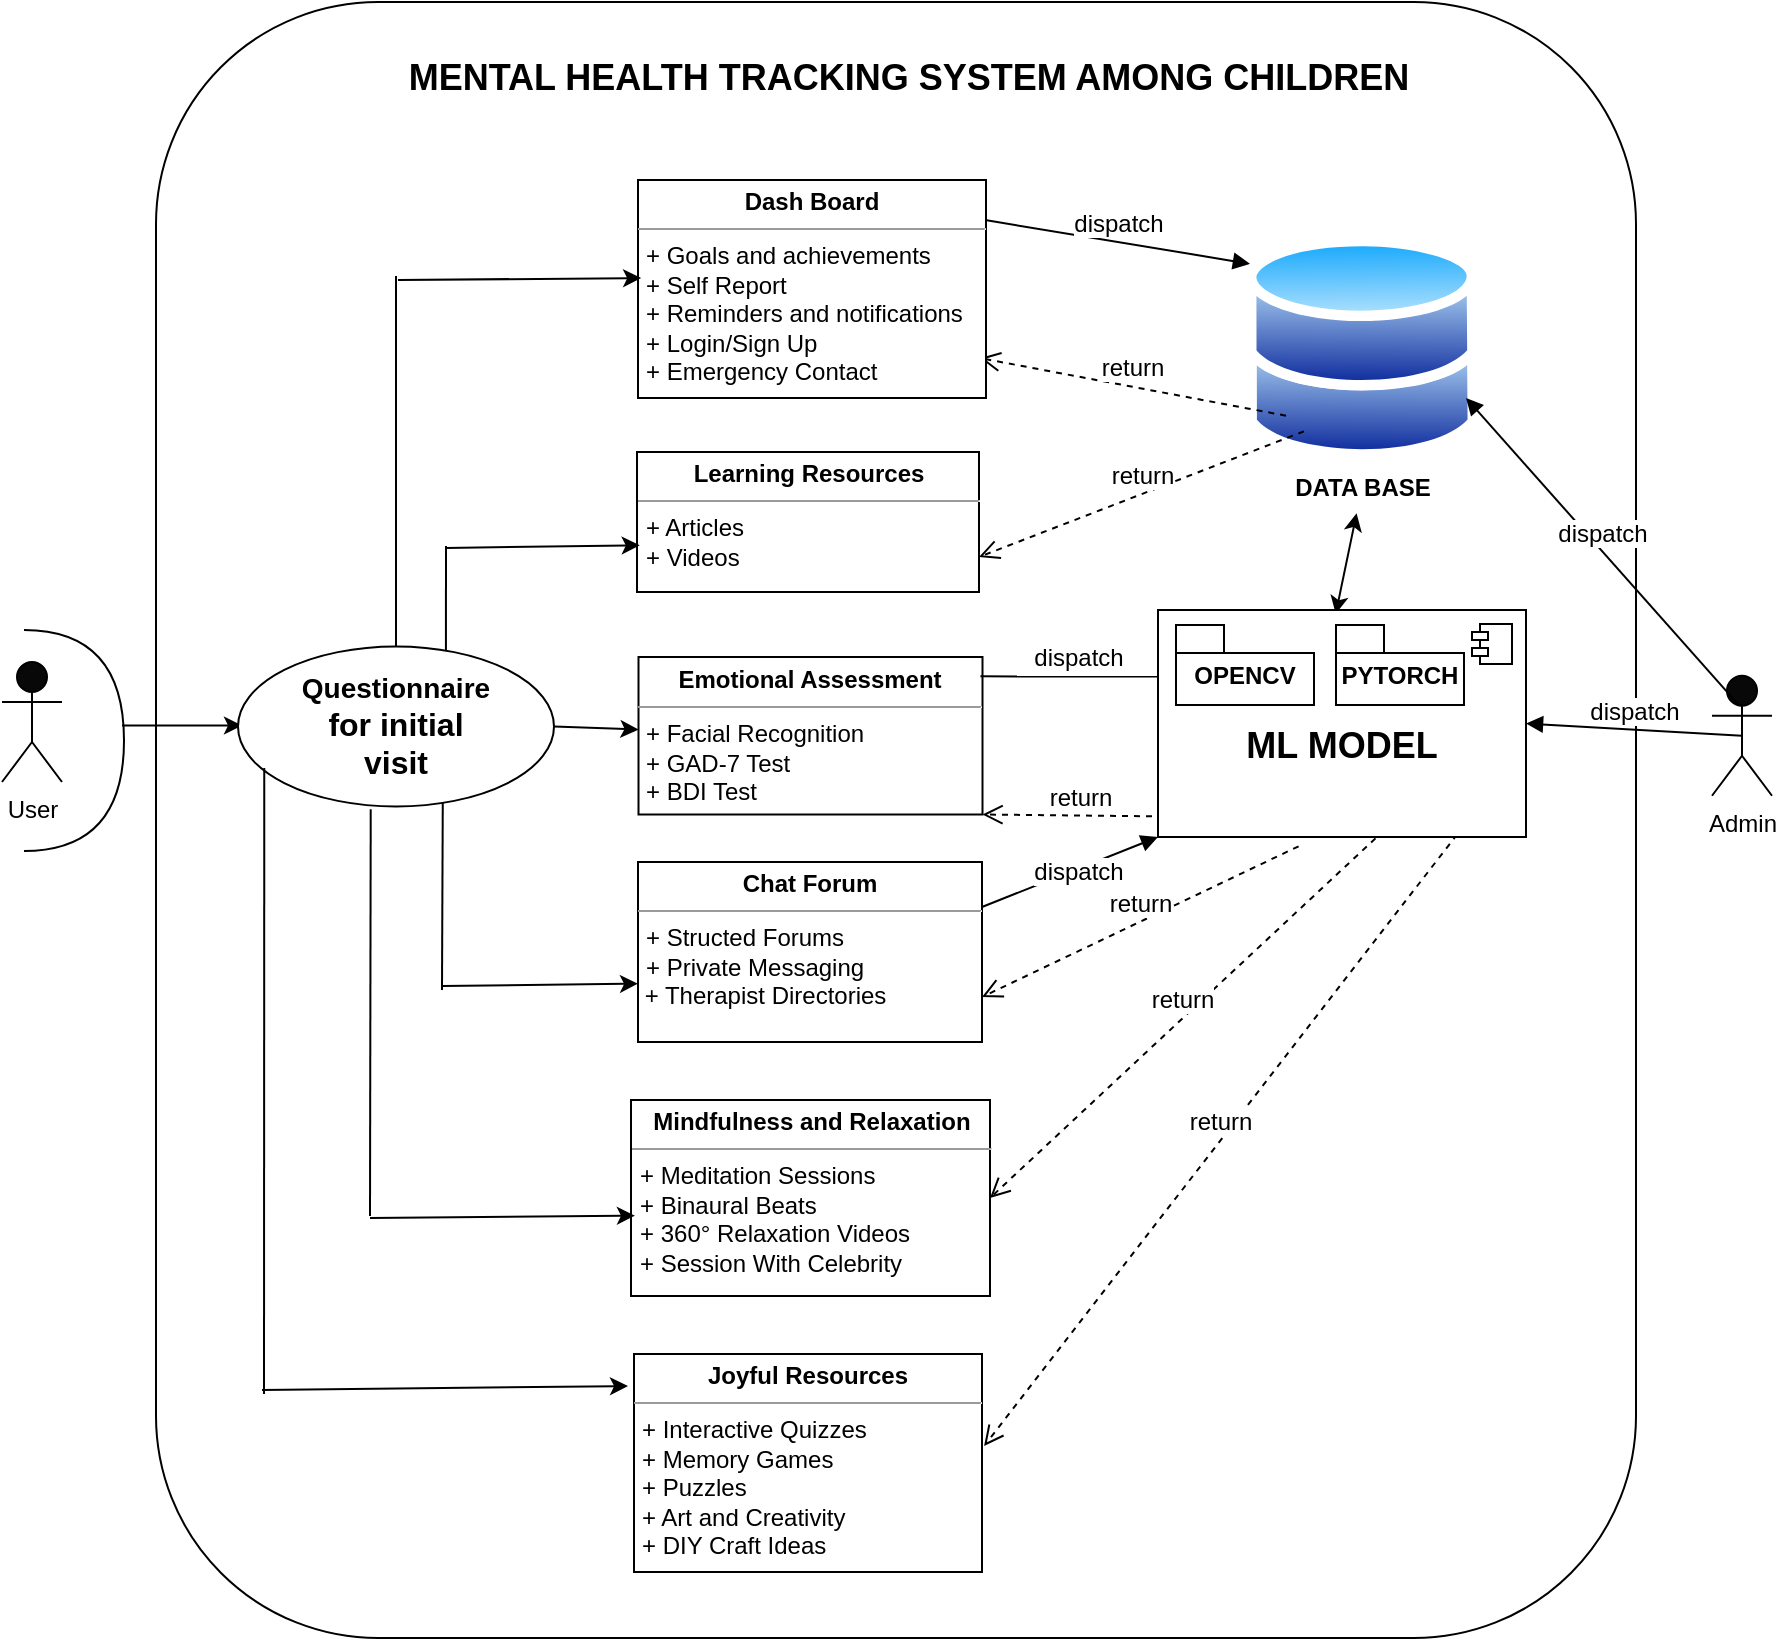 <mxfile version="21.8.0" type="github">
  <diagram id="7mHRUC17z__OCojrK_M-" name="Page-2">
    <mxGraphModel dx="1502" dy="568" grid="0" gridSize="10" guides="1" tooltips="1" connect="1" arrows="1" fold="1" page="1" pageScale="1" pageWidth="827" pageHeight="1169" math="0" shadow="0">
      <root>
        <mxCell id="0" />
        <mxCell id="1" parent="0" />
        <mxCell id="DO5StPmEbmpvMcrOVITN-93" value="" style="rounded=1;whiteSpace=wrap;html=1;sketch=0;strokeColor=default;align=center;verticalAlign=middle;fontFamily=Helvetica;fontSize=12;fontColor=default;fillColor=default;" vertex="1" parent="1">
          <mxGeometry x="109" y="116" width="740" height="818" as="geometry" />
        </mxCell>
        <mxCell id="DO5StPmEbmpvMcrOVITN-68" value="" style="html=1;points=[[0,0,0,0,5],[0,1,0,0,-5],[1,0,0,0,5],[1,1,0,0,-5]];perimeter=orthogonalPerimeter;outlineConnect=0;targetShapes=umlLifeline;portConstraint=eastwest;newEdgeStyle={&quot;curved&quot;:0,&quot;rounded&quot;:0};sketch=0;strokeColor=default;align=center;verticalAlign=middle;fontFamily=Helvetica;fontSize=12;fontColor=default;fillColor=default;" vertex="1" parent="1">
          <mxGeometry x="674" y="249.84" width="10" height="78" as="geometry" />
        </mxCell>
        <mxCell id="DO5StPmEbmpvMcrOVITN-53" value="" style="image;aspect=fixed;perimeter=ellipsePerimeter;html=1;align=center;shadow=0;dashed=0;spacingTop=3;image=img/lib/active_directory/databases.svg;" vertex="1" parent="1">
          <mxGeometry x="654" y="232" width="116" height="113.68" as="geometry" />
        </mxCell>
        <mxCell id="DO5StPmEbmpvMcrOVITN-79" value="" style="html=1;points=[[0,0,0,0,5],[0,1,0,0,-5],[1,0,0,0,5],[1,1,0,0,-5]];perimeter=orthogonalPerimeter;outlineConnect=0;targetShapes=umlLifeline;portConstraint=eastwest;newEdgeStyle={&quot;curved&quot;:0,&quot;rounded&quot;:0};sketch=0;strokeColor=default;align=center;verticalAlign=middle;fontFamily=Helvetica;fontSize=12;fontColor=default;fillColor=default;" vertex="1" parent="1">
          <mxGeometry x="779" y="448.5" width="10" height="80" as="geometry" />
        </mxCell>
        <mxCell id="DO5StPmEbmpvMcrOVITN-80" value="dispatch" style="html=1;verticalAlign=bottom;endArrow=block;curved=0;rounded=0;entryX=0;entryY=1;entryDx=0;entryDy=0;fontFamily=Helvetica;fontSize=12;fontColor=default;exitX=1;exitY=0.25;exitDx=0;exitDy=0;" edge="1" target="DO5StPmEbmpvMcrOVITN-49" parent="1" source="DO5StPmEbmpvMcrOVITN-31">
          <mxGeometry x="0.011" y="-10" relative="1" as="geometry">
            <mxPoint x="711.47" y="464" as="sourcePoint" />
            <mxPoint as="offset" />
          </mxGeometry>
        </mxCell>
        <mxCell id="DO5StPmEbmpvMcrOVITN-81" value="return" style="html=1;verticalAlign=bottom;endArrow=open;dashed=1;endSize=8;curved=0;rounded=0;exitX=0.382;exitY=1.041;exitDx=0;exitDy=0;fontFamily=Helvetica;fontSize=12;fontColor=default;entryX=1;entryY=0.75;entryDx=0;entryDy=0;exitPerimeter=0;" edge="1" source="DO5StPmEbmpvMcrOVITN-49" parent="1" target="DO5StPmEbmpvMcrOVITN-31">
          <mxGeometry relative="1" as="geometry">
            <mxPoint x="560.002" y="634.53" as="targetPoint" />
          </mxGeometry>
        </mxCell>
        <mxCell id="DO5StPmEbmpvMcrOVITN-69" value="dispatch" style="html=1;verticalAlign=bottom;endArrow=block;curved=0;rounded=0;entryX=0.017;entryY=0.131;entryDx=0;entryDy=0;fontFamily=Helvetica;fontSize=12;fontColor=default;exitX=1.002;exitY=0.185;exitDx=0;exitDy=0;exitPerimeter=0;entryPerimeter=0;" edge="1" target="DO5StPmEbmpvMcrOVITN-53" parent="1" source="DO5StPmEbmpvMcrOVITN-20">
          <mxGeometry relative="1" as="geometry">
            <mxPoint x="604" y="275.16" as="sourcePoint" />
          </mxGeometry>
        </mxCell>
        <mxCell id="DO5StPmEbmpvMcrOVITN-70" value="return" style="html=1;verticalAlign=bottom;endArrow=open;dashed=1;endSize=8;curved=0;rounded=0;exitX=0;exitY=1;exitDx=0;exitDy=-5;fontFamily=Helvetica;fontSize=12;fontColor=default;entryX=0.983;entryY=0.817;entryDx=0;entryDy=0;entryPerimeter=0;" edge="1" source="DO5StPmEbmpvMcrOVITN-68" parent="1" target="DO5StPmEbmpvMcrOVITN-20">
          <mxGeometry relative="1" as="geometry">
            <mxPoint x="604" y="345.16" as="targetPoint" />
          </mxGeometry>
        </mxCell>
        <mxCell id="DO5StPmEbmpvMcrOVITN-60" value="" style="html=1;points=[[0,0,0,0,5],[0,1,0,0,-5],[1,0,0,0,5],[1,1,0,0,-5]];perimeter=orthogonalPerimeter;outlineConnect=0;targetShapes=umlLifeline;portConstraint=eastwest;newEdgeStyle={&quot;curved&quot;:0,&quot;rounded&quot;:0};sketch=0;strokeColor=default;align=center;verticalAlign=middle;fontFamily=Helvetica;fontSize=12;fontColor=default;fillColor=default;" vertex="1" parent="1">
          <mxGeometry x="619" y="448.25" width="10" height="80" as="geometry" />
        </mxCell>
        <mxCell id="DO5StPmEbmpvMcrOVITN-1" value="User" style="shape=umlActor;verticalLabelPosition=bottom;verticalAlign=top;html=1;fillColor=#080808;" vertex="1" parent="1">
          <mxGeometry x="32" y="446" width="30" height="60" as="geometry" />
        </mxCell>
        <mxCell id="DO5StPmEbmpvMcrOVITN-11" value="" style="shape=requiredInterface;html=1;verticalLabelPosition=bottom;sketch=0;" vertex="1" parent="1">
          <mxGeometry x="43" y="430" width="50" height="110.5" as="geometry" />
        </mxCell>
        <mxCell id="DO5StPmEbmpvMcrOVITN-13" value="" style="endArrow=classic;html=1;rounded=0;" edge="1" parent="1">
          <mxGeometry width="50" height="50" relative="1" as="geometry">
            <mxPoint x="92" y="477.75" as="sourcePoint" />
            <mxPoint x="152" y="477.75" as="targetPoint" />
          </mxGeometry>
        </mxCell>
        <mxCell id="DO5StPmEbmpvMcrOVITN-16" value="&lt;div style=&quot;&quot;&gt;&lt;b style=&quot;background-color: initial;&quot;&gt;&lt;font style=&quot;font-size: 14px;&quot;&gt;Questionnaire&lt;/font&gt;&lt;/b&gt;&lt;/div&gt;&lt;b&gt;&lt;font size=&quot;3&quot;&gt;&lt;div style=&quot;&quot;&gt;&lt;b style=&quot;background-color: initial;&quot;&gt;for initial&lt;/b&gt;&lt;/div&gt;&lt;div style=&quot;&quot;&gt;&lt;b style=&quot;background-color: initial;&quot;&gt;visit&lt;/b&gt;&lt;/div&gt;&lt;/font&gt;&lt;/b&gt;" style="ellipse;whiteSpace=wrap;html=1;align=center;" vertex="1" parent="1">
          <mxGeometry x="150" y="438.25" width="158" height="80" as="geometry" />
        </mxCell>
        <mxCell id="DO5StPmEbmpvMcrOVITN-20" value="&lt;p style=&quot;margin:0px;margin-top:4px;text-align:center;&quot;&gt;&lt;b&gt;Dash Board&lt;/b&gt;&lt;/p&gt;&lt;hr size=&quot;1&quot;&gt;&lt;p style=&quot;margin:0px;margin-left:4px;&quot;&gt;+ Goals and achievements&lt;/p&gt;&lt;p style=&quot;margin:0px;margin-left:4px;&quot;&gt;+ Self Report&lt;/p&gt;&lt;p style=&quot;margin:0px;margin-left:4px;&quot;&gt;+ Reminders and notifications&lt;/p&gt;&lt;p style=&quot;margin:0px;margin-left:4px;&quot;&gt;+ Login/Sign Up&lt;/p&gt;&lt;p style=&quot;margin:0px;margin-left:4px;&quot;&gt;+ Emergency Contact&lt;/p&gt;&lt;p style=&quot;margin:0px;margin-left:4px;&quot;&gt;&lt;br&gt;&lt;/p&gt;" style="verticalAlign=top;align=left;overflow=fill;fontSize=12;fontFamily=Helvetica;html=1;whiteSpace=wrap;" vertex="1" parent="1">
          <mxGeometry x="350" y="205" width="174" height="109" as="geometry" />
        </mxCell>
        <mxCell id="DO5StPmEbmpvMcrOVITN-29" value="&lt;p style=&quot;margin:0px;margin-top:4px;text-align:center;&quot;&gt;&lt;b&gt;Learning Resources&lt;/b&gt;&lt;/p&gt;&lt;hr size=&quot;1&quot;&gt;&lt;p style=&quot;margin:0px;margin-left:4px;&quot;&gt;+ Articles&lt;/p&gt;&lt;p style=&quot;margin:0px;margin-left:4px;&quot;&gt;+ Videos&lt;/p&gt;&lt;p style=&quot;margin:0px;margin-left:4px;&quot;&gt;&lt;br&gt;&lt;/p&gt;" style="verticalAlign=top;align=left;overflow=fill;fontSize=12;fontFamily=Helvetica;html=1;whiteSpace=wrap;" vertex="1" parent="1">
          <mxGeometry x="349.5" y="341" width="171" height="70" as="geometry" />
        </mxCell>
        <mxCell id="DO5StPmEbmpvMcrOVITN-30" value="&lt;p style=&quot;margin:0px;margin-top:4px;text-align:center;&quot;&gt;&lt;b&gt;Emotional Assessment&lt;/b&gt;&lt;/p&gt;&lt;hr size=&quot;1&quot;&gt;&lt;p style=&quot;margin:0px;margin-left:4px;&quot;&gt;+ Facial Recognition&lt;/p&gt;&lt;p style=&quot;margin:0px;margin-left:4px;&quot;&gt;+ GAD-7 Test&lt;/p&gt;&lt;p style=&quot;margin:0px;margin-left:4px;&quot;&gt;+ BDI Test&lt;/p&gt;&lt;p style=&quot;margin:0px;margin-left:4px;&quot;&gt;&lt;br&gt;&lt;/p&gt;" style="verticalAlign=top;align=left;overflow=fill;fontSize=12;fontFamily=Helvetica;html=1;whiteSpace=wrap;" vertex="1" parent="1">
          <mxGeometry x="350.25" y="443.5" width="172" height="78.75" as="geometry" />
        </mxCell>
        <mxCell id="DO5StPmEbmpvMcrOVITN-31" value="&lt;p style=&quot;margin:0px;margin-top:4px;text-align:center;&quot;&gt;&lt;b&gt;Chat Forum&lt;/b&gt;&lt;/p&gt;&lt;hr size=&quot;1&quot;&gt;&lt;p style=&quot;margin:0px;margin-left:4px;&quot;&gt;+ Structed Forums&lt;/p&gt;&lt;p style=&quot;margin:0px;margin-left:4px;&quot;&gt;+ Private Messaging&lt;/p&gt;&amp;nbsp;+ Therapist Directories&lt;p style=&quot;margin:0px;margin-left:4px;&quot;&gt;&lt;br&gt;&lt;/p&gt;" style="verticalAlign=top;align=left;overflow=fill;fontSize=12;fontFamily=Helvetica;html=1;whiteSpace=wrap;" vertex="1" parent="1">
          <mxGeometry x="350" y="546" width="172" height="90" as="geometry" />
        </mxCell>
        <mxCell id="DO5StPmEbmpvMcrOVITN-33" value="&lt;p style=&quot;margin:0px;margin-top:4px;text-align:center;&quot;&gt;&lt;b&gt;Mindfulness and Relaxation&lt;/b&gt;&lt;br&gt;&lt;/p&gt;&lt;hr size=&quot;1&quot;&gt;&lt;p style=&quot;margin:0px;margin-left:4px;&quot;&gt;+ Meditation Sessions&lt;/p&gt;&lt;p style=&quot;margin:0px;margin-left:4px;&quot;&gt;+ Binaural Beats&lt;/p&gt;&lt;p style=&quot;margin:0px;margin-left:4px;&quot;&gt;+ 360° Relaxation Videos&lt;/p&gt;&lt;p style=&quot;margin:0px;margin-left:4px;&quot;&gt;+ Session With Celebrity&lt;/p&gt;" style="verticalAlign=top;align=left;overflow=fill;fontSize=12;fontFamily=Helvetica;html=1;whiteSpace=wrap;" vertex="1" parent="1">
          <mxGeometry x="346.5" y="665" width="179.5" height="98" as="geometry" />
        </mxCell>
        <mxCell id="DO5StPmEbmpvMcrOVITN-41" value="" style="endArrow=classic;html=1;rounded=0;entryX=0.011;entryY=0.59;entryDx=0;entryDy=0;entryPerimeter=0;" edge="1" parent="1" target="DO5StPmEbmpvMcrOVITN-33">
          <mxGeometry width="50" height="50" relative="1" as="geometry">
            <mxPoint x="216" y="724" as="sourcePoint" />
            <mxPoint x="216.27" y="835.79" as="targetPoint" />
          </mxGeometry>
        </mxCell>
        <mxCell id="DO5StPmEbmpvMcrOVITN-42" value="" style="endArrow=none;html=1;rounded=0;exitX=0.42;exitY=1.017;exitDx=0;exitDy=0;exitPerimeter=0;" edge="1" parent="1" source="DO5StPmEbmpvMcrOVITN-16">
          <mxGeometry width="50" height="50" relative="1" as="geometry">
            <mxPoint x="373" y="715" as="sourcePoint" />
            <mxPoint x="216" y="723" as="targetPoint" />
          </mxGeometry>
        </mxCell>
        <mxCell id="DO5StPmEbmpvMcrOVITN-43" value="" style="endArrow=none;html=1;rounded=0;" edge="1" parent="1" source="DO5StPmEbmpvMcrOVITN-16">
          <mxGeometry width="50" height="50" relative="1" as="geometry">
            <mxPoint x="225" y="434" as="sourcePoint" />
            <mxPoint x="229" y="253" as="targetPoint" />
          </mxGeometry>
        </mxCell>
        <mxCell id="DO5StPmEbmpvMcrOVITN-44" value="" style="endArrow=classic;html=1;rounded=0;entryX=0.009;entryY=0.45;entryDx=0;entryDy=0;entryPerimeter=0;" edge="1" parent="1" target="DO5StPmEbmpvMcrOVITN-20">
          <mxGeometry width="50" height="50" relative="1" as="geometry">
            <mxPoint x="230" y="255" as="sourcePoint" />
            <mxPoint x="423" y="365" as="targetPoint" />
          </mxGeometry>
        </mxCell>
        <mxCell id="DO5StPmEbmpvMcrOVITN-45" value="" style="endArrow=none;html=1;rounded=0;exitX=0.658;exitY=0.027;exitDx=0;exitDy=0;exitPerimeter=0;" edge="1" parent="1" source="DO5StPmEbmpvMcrOVITN-16">
          <mxGeometry width="50" height="50" relative="1" as="geometry">
            <mxPoint x="373" y="415" as="sourcePoint" />
            <mxPoint x="254" y="388" as="targetPoint" />
          </mxGeometry>
        </mxCell>
        <mxCell id="DO5StPmEbmpvMcrOVITN-46" value="" style="endArrow=classic;html=1;rounded=0;entryX=0.008;entryY=0.666;entryDx=0;entryDy=0;entryPerimeter=0;" edge="1" parent="1" target="DO5StPmEbmpvMcrOVITN-29">
          <mxGeometry width="50" height="50" relative="1" as="geometry">
            <mxPoint x="254" y="389" as="sourcePoint" />
            <mxPoint x="423" y="365" as="targetPoint" />
          </mxGeometry>
        </mxCell>
        <mxCell id="DO5StPmEbmpvMcrOVITN-47" value="" style="endArrow=classic;html=1;rounded=0;exitX=1;exitY=0.5;exitDx=0;exitDy=0;" edge="1" parent="1" source="DO5StPmEbmpvMcrOVITN-16" target="DO5StPmEbmpvMcrOVITN-30">
          <mxGeometry width="50" height="50" relative="1" as="geometry">
            <mxPoint x="373" y="415" as="sourcePoint" />
            <mxPoint x="423" y="365" as="targetPoint" />
          </mxGeometry>
        </mxCell>
        <mxCell id="DO5StPmEbmpvMcrOVITN-48" value="&lt;p style=&quot;margin:0px;margin-top:4px;text-align:center;&quot;&gt;&lt;b&gt;Joyful Resources&lt;/b&gt;&lt;/p&gt;&lt;hr size=&quot;1&quot;&gt;&lt;p style=&quot;margin:0px;margin-left:4px;&quot;&gt;+ Interactive Quizzes&lt;/p&gt;&lt;p style=&quot;margin:0px;margin-left:4px;&quot;&gt;+ Memory Games&lt;/p&gt;&lt;p style=&quot;margin:0px;margin-left:4px;&quot;&gt;+ Puzzles&lt;/p&gt;&lt;p style=&quot;margin:0px;margin-left:4px;&quot;&gt;+ Art and Creativity&lt;/p&gt;&lt;p style=&quot;margin:0px;margin-left:4px;&quot;&gt;+ DIY Craft Ideas&lt;/p&gt;&lt;p style=&quot;margin:0px;margin-left:4px;&quot;&gt;&lt;br&gt;&lt;/p&gt;" style="verticalAlign=top;align=left;overflow=fill;fontSize=12;fontFamily=Helvetica;html=1;whiteSpace=wrap;" vertex="1" parent="1">
          <mxGeometry x="348" y="792" width="174" height="109" as="geometry" />
        </mxCell>
        <mxCell id="DO5StPmEbmpvMcrOVITN-54" value="&lt;b&gt;DATA BASE&lt;/b&gt;" style="text;html=1;align=center;verticalAlign=middle;resizable=0;points=[];autosize=1;strokeColor=none;fillColor=none;" vertex="1" parent="1">
          <mxGeometry x="669" y="345.68" width="86" height="26" as="geometry" />
        </mxCell>
        <mxCell id="DO5StPmEbmpvMcrOVITN-61" value="dispatch" style="html=1;verticalAlign=bottom;endArrow=block;curved=0;rounded=0;entryX=0;entryY=0;entryDx=0;entryDy=5;fontFamily=Helvetica;fontSize=12;fontColor=default;exitX=0.994;exitY=0.123;exitDx=0;exitDy=0;exitPerimeter=0;" edge="1" target="DO5StPmEbmpvMcrOVITN-60" parent="1" source="DO5StPmEbmpvMcrOVITN-30">
          <mxGeometry relative="1" as="geometry">
            <mxPoint x="522" y="446" as="sourcePoint" />
          </mxGeometry>
        </mxCell>
        <mxCell id="DO5StPmEbmpvMcrOVITN-62" value="return" style="html=1;verticalAlign=bottom;endArrow=open;dashed=1;endSize=8;curved=0;rounded=0;exitX=0;exitY=1;exitDx=0;exitDy=-5;fontFamily=Helvetica;fontSize=12;fontColor=default;entryX=1;entryY=1;entryDx=0;entryDy=0;" edge="1" source="DO5StPmEbmpvMcrOVITN-60" parent="1" target="DO5StPmEbmpvMcrOVITN-30">
          <mxGeometry relative="1" as="geometry">
            <mxPoint x="546.84" y="515.5" as="targetPoint" />
          </mxGeometry>
        </mxCell>
        <mxCell id="DO5StPmEbmpvMcrOVITN-64" value="" style="endArrow=classic;html=1;rounded=0;fontFamily=Helvetica;fontSize=12;fontColor=default;" edge="1" parent="1">
          <mxGeometry width="50" height="50" relative="1" as="geometry">
            <mxPoint x="162" y="810" as="sourcePoint" />
            <mxPoint x="345" y="808" as="targetPoint" />
          </mxGeometry>
        </mxCell>
        <mxCell id="DO5StPmEbmpvMcrOVITN-65" value="" style="endArrow=none;html=1;rounded=0;fontFamily=Helvetica;fontSize=12;fontColor=default;exitX=0;exitY=1;exitDx=0;exitDy=0;" edge="1" parent="1">
          <mxGeometry width="50" height="50" relative="1" as="geometry">
            <mxPoint x="163.139" y="499.004" as="sourcePoint" />
            <mxPoint x="163" y="812" as="targetPoint" />
          </mxGeometry>
        </mxCell>
        <mxCell id="DO5StPmEbmpvMcrOVITN-66" value="" style="endArrow=none;html=1;rounded=0;fontFamily=Helvetica;fontSize=12;fontColor=default;exitX=0.648;exitY=0.977;exitDx=0;exitDy=0;exitPerimeter=0;" edge="1" parent="1" source="DO5StPmEbmpvMcrOVITN-16">
          <mxGeometry width="50" height="50" relative="1" as="geometry">
            <mxPoint x="405" y="746" as="sourcePoint" />
            <mxPoint x="252" y="610" as="targetPoint" />
          </mxGeometry>
        </mxCell>
        <mxCell id="DO5StPmEbmpvMcrOVITN-67" value="" style="endArrow=classic;html=1;rounded=0;fontFamily=Helvetica;fontSize=12;fontColor=default;entryX=0;entryY=0.676;entryDx=0;entryDy=0;entryPerimeter=0;" edge="1" parent="1" target="DO5StPmEbmpvMcrOVITN-31">
          <mxGeometry width="50" height="50" relative="1" as="geometry">
            <mxPoint x="252" y="608" as="sourcePoint" />
            <mxPoint x="455" y="696" as="targetPoint" />
          </mxGeometry>
        </mxCell>
        <mxCell id="DO5StPmEbmpvMcrOVITN-72" value="Admin" style="shape=umlActor;verticalLabelPosition=bottom;verticalAlign=top;html=1;fillColor=#080808;" vertex="1" parent="1">
          <mxGeometry x="887" y="452.88" width="30" height="60" as="geometry" />
        </mxCell>
        <mxCell id="DO5StPmEbmpvMcrOVITN-75" value="dispatch" style="html=1;verticalAlign=bottom;endArrow=block;curved=0;rounded=0;fontFamily=Helvetica;fontSize=12;fontColor=default;entryX=1;entryY=0.75;entryDx=0;entryDy=0;exitX=0.447;exitY=0.245;exitDx=0;exitDy=0;exitPerimeter=0;" edge="1" parent="1" source="DO5StPmEbmpvMcrOVITN-72" target="DO5StPmEbmpvMcrOVITN-53">
          <mxGeometry width="80" relative="1" as="geometry">
            <mxPoint x="898" y="456" as="sourcePoint" />
            <mxPoint x="838" y="379" as="targetPoint" />
          </mxGeometry>
        </mxCell>
        <mxCell id="DO5StPmEbmpvMcrOVITN-76" value="return" style="html=1;verticalAlign=bottom;endArrow=open;dashed=1;endSize=8;curved=0;rounded=0;fontFamily=Helvetica;fontSize=12;fontColor=default;exitX=0.25;exitY=0.868;exitDx=0;exitDy=0;exitPerimeter=0;entryX=1;entryY=0.75;entryDx=0;entryDy=0;" edge="1" parent="1" source="DO5StPmEbmpvMcrOVITN-53" target="DO5StPmEbmpvMcrOVITN-29">
          <mxGeometry relative="1" as="geometry">
            <mxPoint x="470" y="421" as="sourcePoint" />
            <mxPoint x="390" y="421" as="targetPoint" />
          </mxGeometry>
        </mxCell>
        <mxCell id="DO5StPmEbmpvMcrOVITN-77" value="" style="endArrow=classic;startArrow=classic;html=1;rounded=0;fontFamily=Helvetica;fontSize=12;fontColor=default;exitX=0.483;exitY=0.017;exitDx=0;exitDy=0;exitPerimeter=0;" edge="1" parent="1" source="DO5StPmEbmpvMcrOVITN-49" target="DO5StPmEbmpvMcrOVITN-54">
          <mxGeometry width="50" height="50" relative="1" as="geometry">
            <mxPoint x="701" y="438.25" as="sourcePoint" />
            <mxPoint x="748" y="408" as="targetPoint" />
          </mxGeometry>
        </mxCell>
        <mxCell id="DO5StPmEbmpvMcrOVITN-82" value="dispatch" style="html=1;verticalAlign=bottom;endArrow=block;curved=0;rounded=0;fontFamily=Helvetica;fontSize=12;fontColor=default;entryX=1;entryY=0.5;entryDx=0;entryDy=0;exitX=0.5;exitY=0.5;exitDx=0;exitDy=0;exitPerimeter=0;" edge="1" parent="1" source="DO5StPmEbmpvMcrOVITN-72" target="DO5StPmEbmpvMcrOVITN-49">
          <mxGeometry width="80" relative="1" as="geometry">
            <mxPoint x="841" y="607" as="sourcePoint" />
            <mxPoint x="921" y="607" as="targetPoint" />
          </mxGeometry>
        </mxCell>
        <mxCell id="DO5StPmEbmpvMcrOVITN-83" value="return" style="html=1;verticalAlign=bottom;endArrow=open;dashed=1;endSize=8;curved=0;rounded=0;fontFamily=Helvetica;fontSize=12;fontColor=default;exitX=0.591;exitY=1.006;exitDx=0;exitDy=0;exitPerimeter=0;entryX=1;entryY=0.5;entryDx=0;entryDy=0;" edge="1" parent="1" source="DO5StPmEbmpvMcrOVITN-49" target="DO5StPmEbmpvMcrOVITN-33">
          <mxGeometry relative="1" as="geometry">
            <mxPoint x="732" y="717" as="sourcePoint" />
            <mxPoint x="652" y="717" as="targetPoint" />
          </mxGeometry>
        </mxCell>
        <mxCell id="DO5StPmEbmpvMcrOVITN-86" value="return" style="html=1;verticalAlign=bottom;endArrow=open;dashed=1;endSize=8;curved=0;rounded=0;fontFamily=Helvetica;fontSize=12;fontColor=default;exitX=0.813;exitY=0.988;exitDx=0;exitDy=0;exitPerimeter=0;entryX=1.006;entryY=0.422;entryDx=0;entryDy=0;entryPerimeter=0;" edge="1" parent="1" source="DO5StPmEbmpvMcrOVITN-49" target="DO5StPmEbmpvMcrOVITN-48">
          <mxGeometry relative="1" as="geometry">
            <mxPoint x="737" y="827" as="sourcePoint" />
            <mxPoint x="657" y="827" as="targetPoint" />
          </mxGeometry>
        </mxCell>
        <mxCell id="DO5StPmEbmpvMcrOVITN-49" value="&lt;b&gt;&lt;font style=&quot;font-size: 18px;&quot;&gt;&lt;br&gt;ML MODEL&lt;/font&gt;&lt;/b&gt;" style="html=1;dropTarget=0;whiteSpace=wrap;" vertex="1" parent="1">
          <mxGeometry x="610" y="420" width="184" height="113.5" as="geometry" />
        </mxCell>
        <mxCell id="DO5StPmEbmpvMcrOVITN-50" value="" style="shape=module;jettyWidth=8;jettyHeight=4;" vertex="1" parent="DO5StPmEbmpvMcrOVITN-49">
          <mxGeometry x="1" width="20" height="20" relative="1" as="geometry">
            <mxPoint x="-27" y="7" as="offset" />
          </mxGeometry>
        </mxCell>
        <mxCell id="DO5StPmEbmpvMcrOVITN-88" value="OPENCV" style="shape=folder;fontStyle=1;spacingTop=10;tabWidth=24;tabHeight=14;tabPosition=left;html=1;whiteSpace=wrap;sketch=0;strokeColor=default;align=center;verticalAlign=middle;fontFamily=Helvetica;fontSize=12;fontColor=default;fillColor=default;" vertex="1" parent="1">
          <mxGeometry x="619" y="427.5" width="69" height="40" as="geometry" />
        </mxCell>
        <mxCell id="DO5StPmEbmpvMcrOVITN-89" value="PYTORCH" style="shape=folder;fontStyle=1;spacingTop=10;tabWidth=24;tabHeight=14;tabPosition=left;html=1;whiteSpace=wrap;sketch=0;strokeColor=default;align=center;verticalAlign=middle;fontFamily=Helvetica;fontSize=12;fontColor=default;fillColor=default;" vertex="1" parent="1">
          <mxGeometry x="699" y="427.5" width="64" height="40" as="geometry" />
        </mxCell>
        <mxCell id="DO5StPmEbmpvMcrOVITN-94" value="&lt;b&gt;&lt;font style=&quot;font-size: 18px;&quot;&gt;MENTAL HEALTH TRACKING SYSTEM AMONG CHILDREN&lt;/font&gt;&lt;/b&gt;" style="text;html=1;align=center;verticalAlign=middle;resizable=0;points=[];autosize=1;strokeColor=none;fillColor=none;fontSize=12;fontFamily=Helvetica;fontColor=default;" vertex="1" parent="1">
          <mxGeometry x="226" y="137" width="518" height="34" as="geometry" />
        </mxCell>
      </root>
    </mxGraphModel>
  </diagram>
</mxfile>
